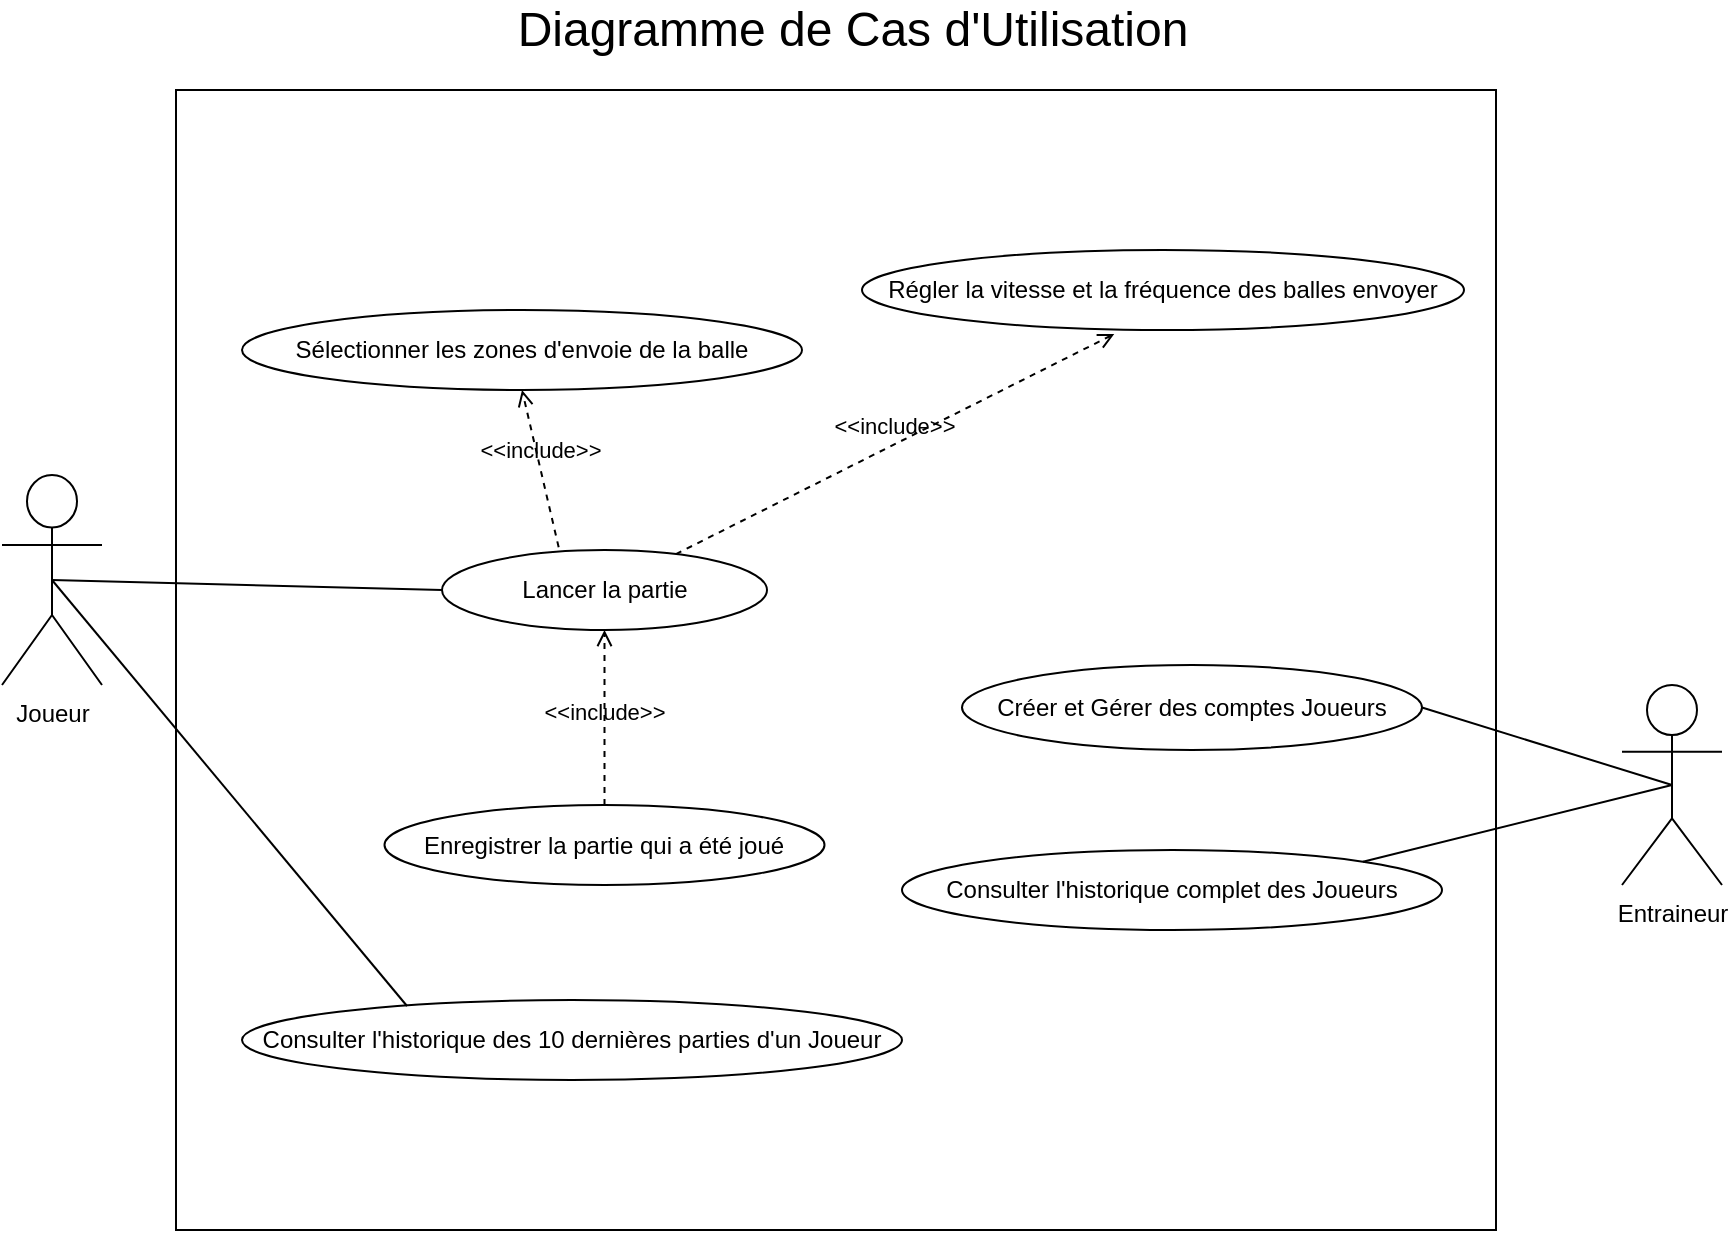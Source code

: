 <mxfile version="16.5.1" type="device"><diagram id="PaNhzz74Y8SkQ8S97t0Y" name="Page-1"><mxGraphModel dx="1038" dy="641" grid="1" gridSize="10" guides="1" tooltips="1" connect="1" arrows="1" fold="1" page="1" pageScale="1" pageWidth="827" pageHeight="1169" math="0" shadow="0"><root><mxCell id="0"/><mxCell id="1" parent="0"/><mxCell id="Qq6qDl6UiFD4bfR4TxRN-4" value="" style="rounded=0;whiteSpace=wrap;html=1;" parent="1" vertex="1"><mxGeometry x="167" y="90" width="660" height="570" as="geometry"/></mxCell><mxCell id="Qq6qDl6UiFD4bfR4TxRN-2" value="Entraineur" style="shape=umlActor;verticalLabelPosition=bottom;verticalAlign=top;html=1;outlineConnect=0;" parent="1" vertex="1"><mxGeometry x="890" y="387.5" width="50" height="100" as="geometry"/></mxCell><mxCell id="Qq6qDl6UiFD4bfR4TxRN-6" value="Créer et Gérer des comptes Joueurs" style="ellipse;whiteSpace=wrap;html=1;" parent="1" vertex="1"><mxGeometry x="560" y="377.5" width="230" height="42.5" as="geometry"/></mxCell><mxCell id="Qq6qDl6UiFD4bfR4TxRN-13" value="Joueur&lt;br&gt;" style="shape=umlActor;verticalLabelPosition=bottom;verticalAlign=top;html=1;outlineConnect=0;" parent="1" vertex="1"><mxGeometry x="80" y="282.5" width="50" height="105" as="geometry"/></mxCell><mxCell id="Qq6qDl6UiFD4bfR4TxRN-15" value="Régler la vitesse et la fréquence des balles envoyer" style="ellipse;whiteSpace=wrap;html=1;" parent="1" vertex="1"><mxGeometry x="510" y="170" width="301" height="40" as="geometry"/></mxCell><mxCell id="Qq6qDl6UiFD4bfR4TxRN-16" value="Sélectionner les zones d'envoie de la balle" style="ellipse;whiteSpace=wrap;html=1;" parent="1" vertex="1"><mxGeometry x="200" y="200" width="280" height="40" as="geometry"/></mxCell><mxCell id="rO9WbgomSib0iG5ZYwTp-17" value="Enregistrer la partie qui a été joué" style="ellipse;whiteSpace=wrap;html=1;" parent="1" vertex="1"><mxGeometry x="271.25" y="447.5" width="220" height="40" as="geometry"/></mxCell><mxCell id="rO9WbgomSib0iG5ZYwTp-20" value="Consulter&amp;nbsp;l'historique complet des Joueurs" style="ellipse;whiteSpace=wrap;html=1;" parent="1" vertex="1"><mxGeometry x="530" y="470" width="270" height="40" as="geometry"/></mxCell><mxCell id="rO9WbgomSib0iG5ZYwTp-21" value="Consulter&amp;nbsp;l'historique des 10 dernières parties d'un Joueur" style="ellipse;whiteSpace=wrap;html=1;" parent="1" vertex="1"><mxGeometry x="200" y="545" width="330" height="40" as="geometry"/></mxCell><mxCell id="rO9WbgomSib0iG5ZYwTp-22" style="edgeStyle=orthogonalEdgeStyle;rounded=0;orthogonalLoop=1;jettySize=auto;html=1;exitX=0.5;exitY=1;exitDx=0;exitDy=0;" parent="1" source="rO9WbgomSib0iG5ZYwTp-20" target="rO9WbgomSib0iG5ZYwTp-20" edge="1"><mxGeometry relative="1" as="geometry"/></mxCell><mxCell id="rO9WbgomSib0iG5ZYwTp-28" value="" style="endArrow=none;html=1;rounded=0;entryX=0.5;entryY=0.5;entryDx=0;entryDy=0;entryPerimeter=0;exitX=1;exitY=0.5;exitDx=0;exitDy=0;" parent="1" source="Qq6qDl6UiFD4bfR4TxRN-6" target="Qq6qDl6UiFD4bfR4TxRN-2" edge="1"><mxGeometry width="50" height="50" relative="1" as="geometry"><mxPoint x="440" y="460" as="sourcePoint"/><mxPoint x="490" y="410" as="targetPoint"/></mxGeometry></mxCell><mxCell id="rO9WbgomSib0iG5ZYwTp-29" value="&lt;font style=&quot;font-size: 24px&quot;&gt;Diagramme de Cas d'Utilisation&lt;/font&gt;" style="text;html=1;resizable=0;autosize=1;align=center;verticalAlign=middle;points=[];fillColor=none;strokeColor=none;rounded=0;" parent="1" vertex="1"><mxGeometry x="330" y="50" width="350" height="20" as="geometry"/></mxCell><mxCell id="rO9WbgomSib0iG5ZYwTp-34" value="" style="endArrow=none;html=1;rounded=0;entryX=0.5;entryY=0.5;entryDx=0;entryDy=0;entryPerimeter=0;exitX=0.25;exitY=0.075;exitDx=0;exitDy=0;exitPerimeter=0;" parent="1" source="rO9WbgomSib0iG5ZYwTp-21" target="Qq6qDl6UiFD4bfR4TxRN-13" edge="1"><mxGeometry width="50" height="50" relative="1" as="geometry"><mxPoint x="290" y="370" as="sourcePoint"/><mxPoint x="115" y="267.5" as="targetPoint"/></mxGeometry></mxCell><mxCell id="rO9WbgomSib0iG5ZYwTp-35" value="" style="endArrow=none;html=1;rounded=0;entryX=1;entryY=0;entryDx=0;entryDy=0;exitX=0.5;exitY=0.5;exitDx=0;exitDy=0;exitPerimeter=0;" parent="1" source="Qq6qDl6UiFD4bfR4TxRN-2" target="rO9WbgomSib0iG5ZYwTp-20" edge="1"><mxGeometry width="50" height="50" relative="1" as="geometry"><mxPoint x="300" y="380" as="sourcePoint"/><mxPoint x="125" y="277.5" as="targetPoint"/></mxGeometry></mxCell><mxCell id="rO9WbgomSib0iG5ZYwTp-40" value="" style="endArrow=none;html=1;rounded=0;entryX=0;entryY=0.5;entryDx=0;entryDy=0;exitX=0.5;exitY=0.5;exitDx=0;exitDy=0;exitPerimeter=0;" parent="1" source="Qq6qDl6UiFD4bfR4TxRN-13" target="fOw21_Qq-Z6RJBxuP_dM-2" edge="1"><mxGeometry width="50" height="50" relative="1" as="geometry"><mxPoint x="120" y="260" as="sourcePoint"/><mxPoint x="-32.5" y="215" as="targetPoint"/></mxGeometry></mxCell><mxCell id="rO9WbgomSib0iG5ZYwTp-43" value="&amp;lt;&amp;lt;include&amp;gt;&amp;gt;" style="html=1;verticalAlign=bottom;labelBackgroundColor=none;endArrow=open;endFill=0;dashed=1;rounded=0;entryX=0.5;entryY=1;entryDx=0;entryDy=0;exitX=0.359;exitY=-0.035;exitDx=0;exitDy=0;exitPerimeter=0;" parent="1" source="fOw21_Qq-Z6RJBxuP_dM-2" target="Qq6qDl6UiFD4bfR4TxRN-16" edge="1"><mxGeometry width="160" relative="1" as="geometry"><mxPoint x="348.75" y="337.5" as="sourcePoint"/><mxPoint x="484.038" y="425.858" as="targetPoint"/></mxGeometry></mxCell><mxCell id="fOw21_Qq-Z6RJBxuP_dM-2" value="Lancer la partie" style="ellipse;whiteSpace=wrap;html=1;" parent="1" vertex="1"><mxGeometry x="300" y="320" width="162.5" height="40" as="geometry"/></mxCell><mxCell id="fOw21_Qq-Z6RJBxuP_dM-3" value="&amp;lt;&amp;lt;include&amp;gt;&amp;gt;" style="html=1;verticalAlign=bottom;labelBackgroundColor=none;endArrow=open;endFill=0;dashed=1;rounded=0;entryX=0.419;entryY=1.05;entryDx=0;entryDy=0;entryPerimeter=0;" parent="1" source="fOw21_Qq-Z6RJBxuP_dM-2" target="Qq6qDl6UiFD4bfR4TxRN-15" edge="1"><mxGeometry width="160" relative="1" as="geometry"><mxPoint x="382.703" y="189.917" as="sourcePoint"/><mxPoint x="451.25" y="297.5" as="targetPoint"/></mxGeometry></mxCell><mxCell id="38XwxDcxqOHhbdAYvUt_-1" value="&amp;lt;&amp;lt;include&amp;gt;&amp;gt;" style="html=1;verticalAlign=bottom;labelBackgroundColor=none;endArrow=open;endFill=0;dashed=1;rounded=0;exitX=0.5;exitY=0;exitDx=0;exitDy=0;entryX=0.5;entryY=1;entryDx=0;entryDy=0;" edge="1" parent="1" source="rO9WbgomSib0iG5ZYwTp-17" target="fOw21_Qq-Z6RJBxuP_dM-2"><mxGeometry x="-0.143" width="160" relative="1" as="geometry"><mxPoint x="460" y="380" as="sourcePoint"/><mxPoint x="381" y="350" as="targetPoint"/><mxPoint as="offset"/></mxGeometry></mxCell></root></mxGraphModel></diagram></mxfile>